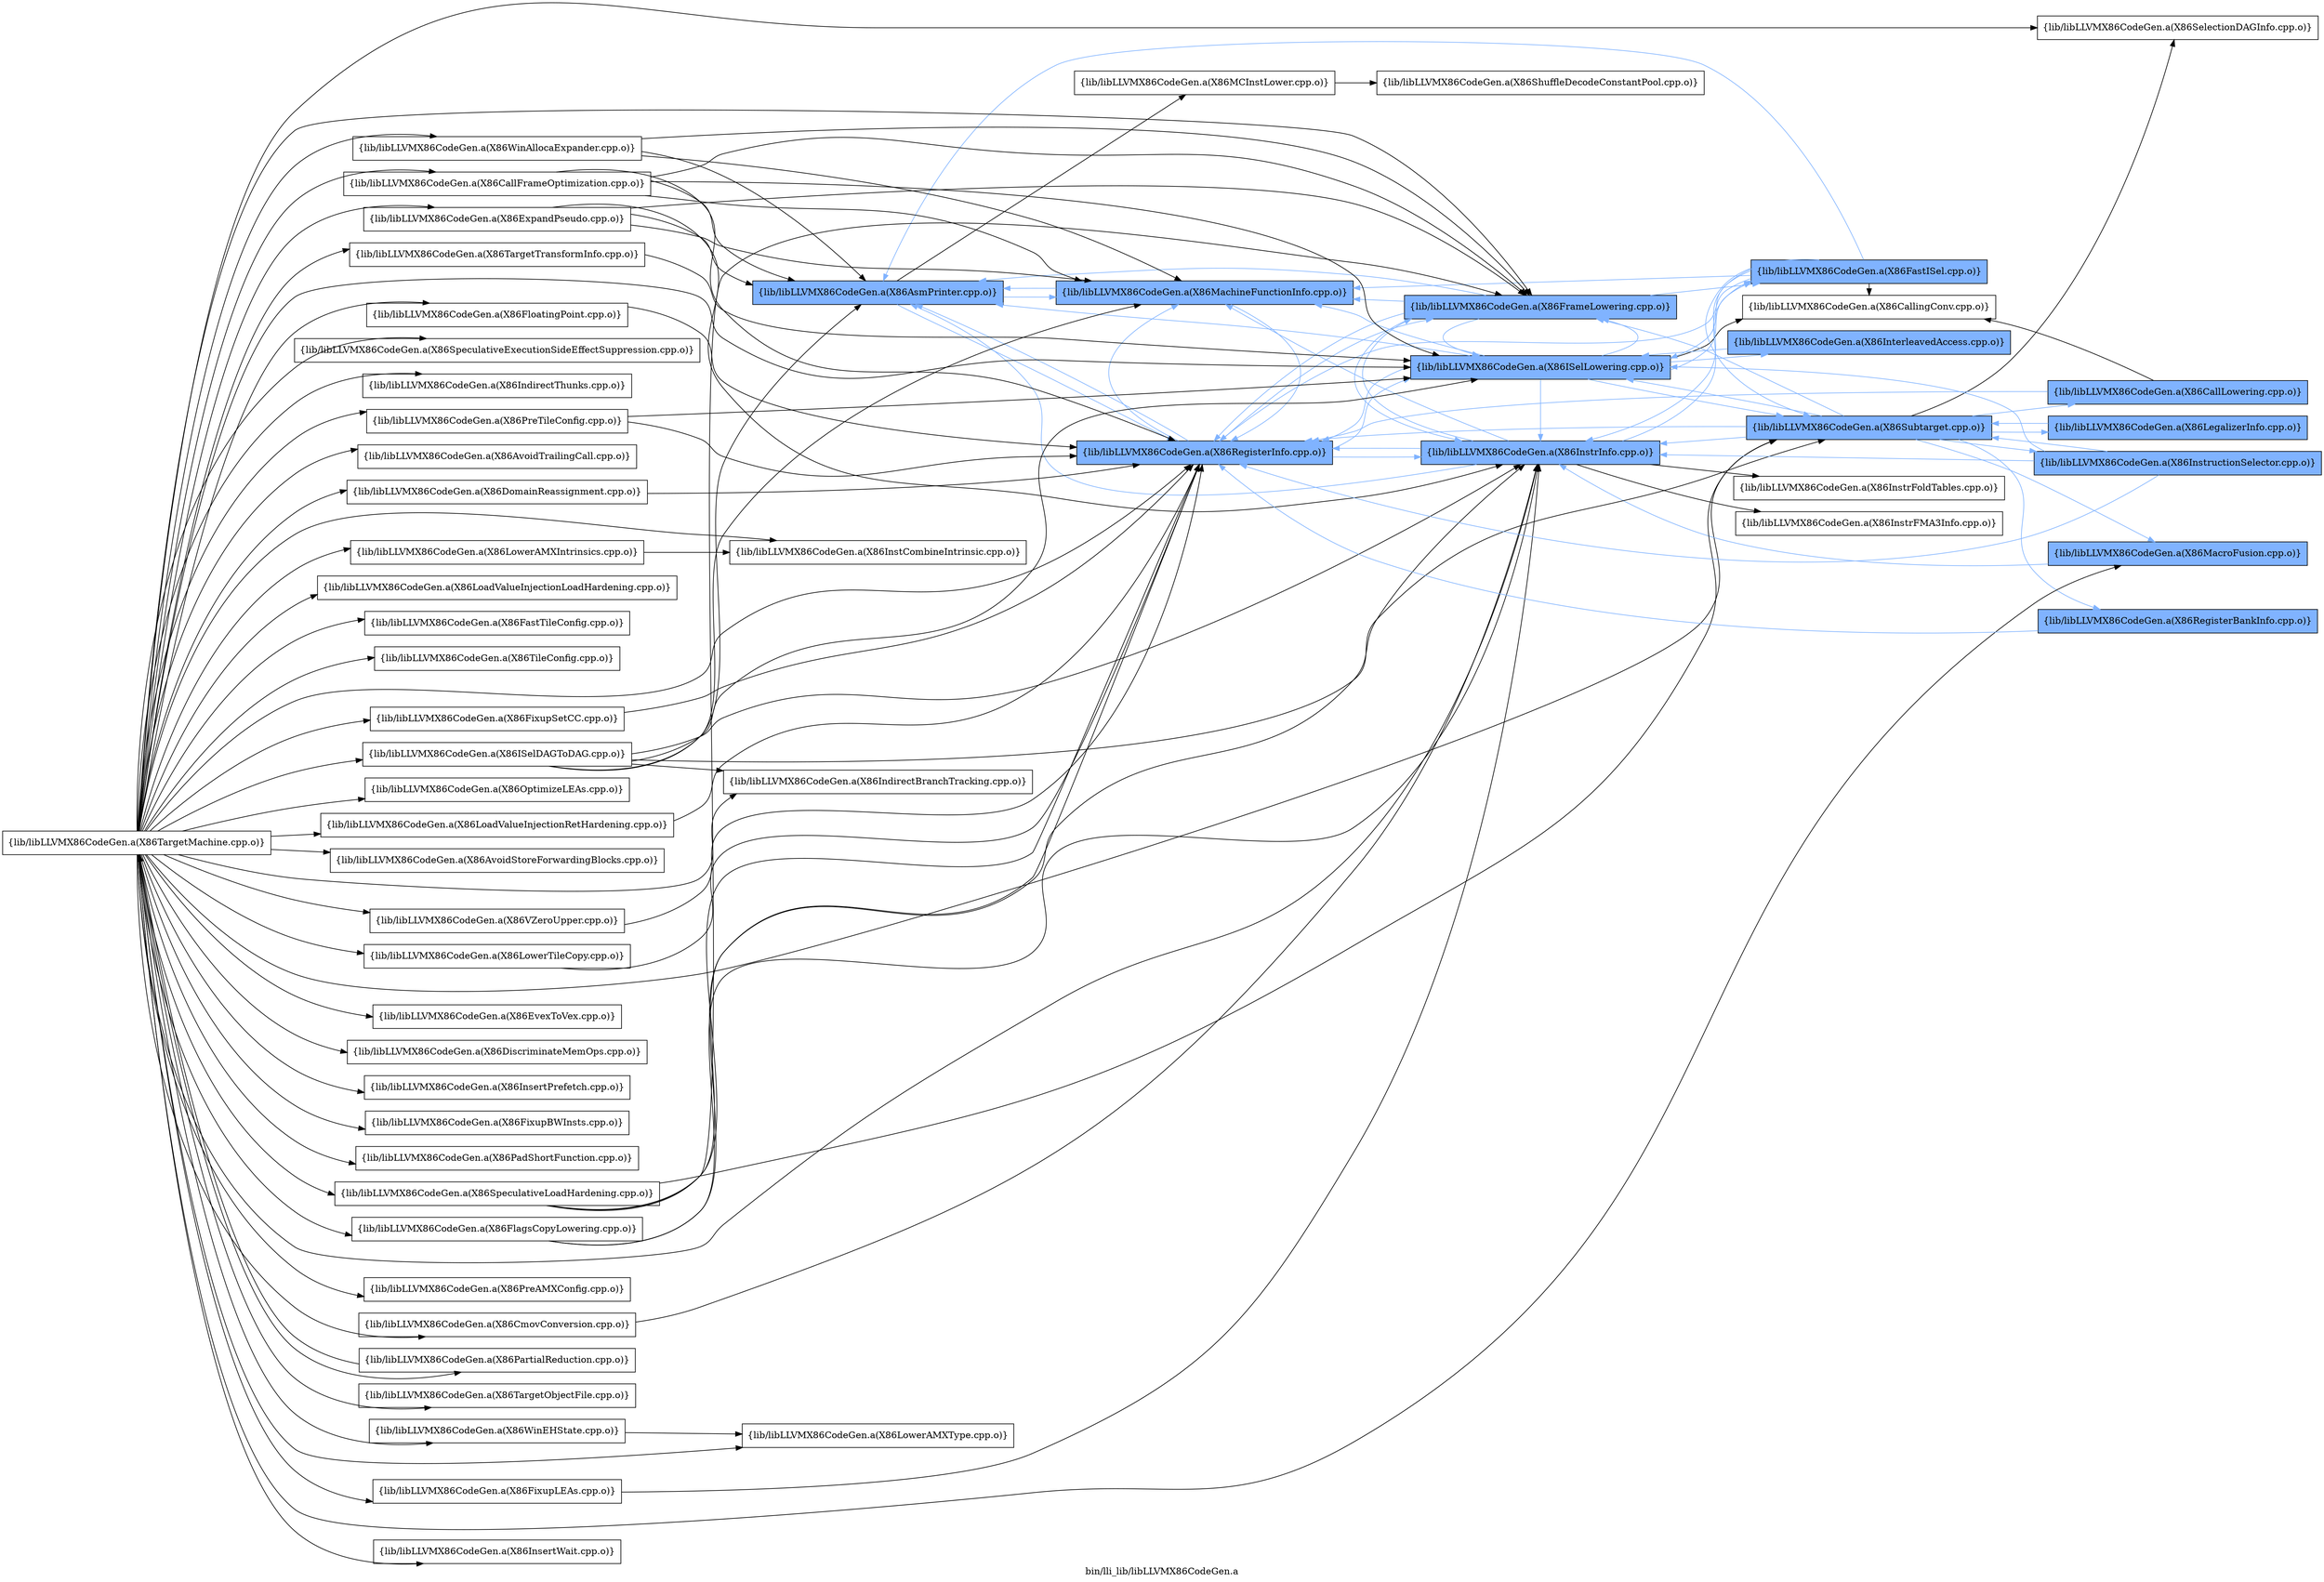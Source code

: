 digraph "bin/lli_lib/libLLVMX86CodeGen.a" {
	label="bin/lli_lib/libLLVMX86CodeGen.a";
	rankdir=LR;
	{ rank=same; Node0x5567e8cb9cd8;  }
	{ rank=same; Node0x5567e8cb36f8; Node0x5567e8cb2f28; Node0x5567e8cd6158;  }
	{ rank=same; Node0x5567e8cb2898; Node0x5567e8cd8048; Node0x5567e8cd9a88; Node0x5567e8cd8cc8;  }
	{ rank=same; Node0x5567e8cd78c8; Node0x5567e8cb4288; Node0x5567e8cb2028; Node0x5567e8cbf4a8; Node0x5567e8cd92b8; Node0x5567e8cb31f8;  }

	Node0x5567e8cb9cd8 [shape=record,shape=box,group=1,style=filled,fillcolor="0.600000 0.5 1",label="{lib/libLLVMX86CodeGen.a(X86AsmPrinter.cpp.o)}"];
	Node0x5567e8cb9cd8 -> Node0x5567e8cb36f8;
	Node0x5567e8cb9cd8 -> Node0x5567e8cb2f28[color="0.600000 0.5 1"];
	Node0x5567e8cb9cd8 -> Node0x5567e8cd6158[color="0.600000 0.5 1"];
	Node0x5567e8ccec28 [shape=record,shape=box,group=0,label="{lib/libLLVMX86CodeGen.a(X86TargetMachine.cpp.o)}"];
	Node0x5567e8ccec28 -> Node0x5567e8cd6158;
	Node0x5567e8ccec28 -> Node0x5567e8cd8048;
	Node0x5567e8ccec28 -> Node0x5567e8cd9a88;
	Node0x5567e8ccec28 -> Node0x5567e8cd8cc8;
	Node0x5567e8ccec28 -> Node0x5567e8cbf4a8;
	Node0x5567e8ccec28 -> Node0x5567e8cbe378;
	Node0x5567e8ccec28 -> Node0x5567e8cc5538;
	Node0x5567e8ccec28 -> Node0x5567e8ccec78;
	Node0x5567e8ccec28 -> Node0x5567e8cccdd8;
	Node0x5567e8ccec28 -> Node0x5567e8ccd148;
	Node0x5567e8ccec28 -> Node0x5567e8ccbfc8;
	Node0x5567e8ccec28 -> Node0x5567e8cd3138;
	Node0x5567e8ccec28 -> Node0x5567e8cd2418;
	Node0x5567e8ccec28 -> Node0x5567e8cd48f8;
	Node0x5567e8ccec28 -> Node0x5567e8cd2828;
	Node0x5567e8ccec28 -> Node0x5567e8cd1a68;
	Node0x5567e8ccec28 -> Node0x5567e8ccfd58;
	Node0x5567e8ccec28 -> Node0x5567e8cd0528;
	Node0x5567e8ccec28 -> Node0x5567e8cd98f8;
	Node0x5567e8ccec28 -> Node0x5567e8cd8db8;
	Node0x5567e8ccec28 -> Node0x5567e8cd9088;
	Node0x5567e8ccec28 -> Node0x5567e8cd8778;
	Node0x5567e8ccec28 -> Node0x5567e8ccbe88;
	Node0x5567e8ccec28 -> Node0x5567e8ccc248;
	Node0x5567e8ccec28 -> Node0x5567e8ccc478;
	Node0x5567e8ccec28 -> Node0x5567e8ccd198;
	Node0x5567e8ccec28 -> Node0x5567e8cd2d28;
	Node0x5567e8ccec28 -> Node0x5567e8cd3318;
	Node0x5567e8ccec28 -> Node0x5567e8cd31d8;
	Node0x5567e8ccec28 -> Node0x5567e8cd38b8;
	Node0x5567e8ccec28 -> Node0x5567e8cd49e8;
	Node0x5567e8ccec28 -> Node0x5567e8ccfc18;
	Node0x5567e8ccec28 -> Node0x5567e8cbed78;
	Node0x5567e8ccec28 -> Node0x5567e8cbf728;
	Node0x5567e8ccec28 -> Node0x5567e8cc0628;
	Node0x5567e8ccec28 -> Node0x5567e8cbf9a8;
	Node0x5567e8ccec28 -> Node0x5567e8cbfc78;
	Node0x5567e8ccec28 -> Node0x5567e8cc1758;
	Node0x5567e8ccec28 -> Node0x5567e8cc0f38;
	Node0x5567e8ccec28 -> Node0x5567e8cb6628;
	Node0x5567e8ccec28 -> Node0x5567e8cb6678;
	Node0x5567e8ccec28 -> Node0x5567e8cb24d8;
	Node0x5567e8ccec28 -> Node0x5567e8ccaa88;
	Node0x5567e8ccec28 -> Node0x5567e8cc8648;
	Node0x5567e8ccec28 -> Node0x5567e8cc8dc8;
	Node0x5567e8cb36f8 [shape=record,shape=box,group=0,label="{lib/libLLVMX86CodeGen.a(X86MCInstLower.cpp.o)}"];
	Node0x5567e8cb36f8 -> Node0x5567e8cb2898;
	Node0x5567e8cb2f28 [shape=record,shape=box,group=1,style=filled,fillcolor="0.600000 0.5 1",label="{lib/libLLVMX86CodeGen.a(X86MachineFunctionInfo.cpp.o)}"];
	Node0x5567e8cb2f28 -> Node0x5567e8cb9cd8[color="0.600000 0.5 1"];
	Node0x5567e8cb2f28 -> Node0x5567e8cd6158[color="0.600000 0.5 1"];
	Node0x5567e8cd6158 [shape=record,shape=box,group=1,style=filled,fillcolor="0.600000 0.5 1",label="{lib/libLLVMX86CodeGen.a(X86RegisterInfo.cpp.o)}"];
	Node0x5567e8cd6158 -> Node0x5567e8cb9cd8[color="0.600000 0.5 1"];
	Node0x5567e8cd6158 -> Node0x5567e8cb2f28[color="0.600000 0.5 1"];
	Node0x5567e8cd6158 -> Node0x5567e8cd8048[color="0.600000 0.5 1"];
	Node0x5567e8cd6158 -> Node0x5567e8cd9a88[color="0.600000 0.5 1"];
	Node0x5567e8cd6158 -> Node0x5567e8cd8cc8[color="0.600000 0.5 1"];
	Node0x5567e8cb2898 [shape=record,shape=box,group=0,label="{lib/libLLVMX86CodeGen.a(X86ShuffleDecodeConstantPool.cpp.o)}"];
	Node0x5567e8cd8048 [shape=record,shape=box,group=1,style=filled,fillcolor="0.600000 0.5 1",label="{lib/libLLVMX86CodeGen.a(X86ISelLowering.cpp.o)}"];
	Node0x5567e8cd8048 -> Node0x5567e8cb9cd8[color="0.600000 0.5 1"];
	Node0x5567e8cd8048 -> Node0x5567e8cb2f28[color="0.600000 0.5 1"];
	Node0x5567e8cd8048 -> Node0x5567e8cd6158[color="0.600000 0.5 1"];
	Node0x5567e8cd8048 -> Node0x5567e8cd78c8[color="0.600000 0.5 1"];
	Node0x5567e8cd8048 -> Node0x5567e8cd9a88[color="0.600000 0.5 1"];
	Node0x5567e8cd8048 -> Node0x5567e8cd8cc8[color="0.600000 0.5 1"];
	Node0x5567e8cd8048 -> Node0x5567e8cb4288;
	Node0x5567e8cd8048 -> Node0x5567e8cb2028[color="0.600000 0.5 1"];
	Node0x5567e8cd8048 -> Node0x5567e8cbf4a8[color="0.600000 0.5 1"];
	Node0x5567e8cd9a88 [shape=record,shape=box,group=1,style=filled,fillcolor="0.600000 0.5 1",label="{lib/libLLVMX86CodeGen.a(X86InstrInfo.cpp.o)}"];
	Node0x5567e8cd9a88 -> Node0x5567e8cb9cd8[color="0.600000 0.5 1"];
	Node0x5567e8cd9a88 -> Node0x5567e8cb2f28[color="0.600000 0.5 1"];
	Node0x5567e8cd9a88 -> Node0x5567e8cd6158[color="0.600000 0.5 1"];
	Node0x5567e8cd9a88 -> Node0x5567e8cd78c8[color="0.600000 0.5 1"];
	Node0x5567e8cd9a88 -> Node0x5567e8cd92b8;
	Node0x5567e8cd9a88 -> Node0x5567e8cd8cc8[color="0.600000 0.5 1"];
	Node0x5567e8cd9a88 -> Node0x5567e8cb31f8;
	Node0x5567e8cd8cc8 [shape=record,shape=box,group=1,style=filled,fillcolor="0.600000 0.5 1",label="{lib/libLLVMX86CodeGen.a(X86FrameLowering.cpp.o)}"];
	Node0x5567e8cd8cc8 -> Node0x5567e8cb9cd8[color="0.600000 0.5 1"];
	Node0x5567e8cd8cc8 -> Node0x5567e8cb2f28[color="0.600000 0.5 1"];
	Node0x5567e8cd8cc8 -> Node0x5567e8cd6158[color="0.600000 0.5 1"];
	Node0x5567e8cd8cc8 -> Node0x5567e8cd8048[color="0.600000 0.5 1"];
	Node0x5567e8cd8cc8 -> Node0x5567e8cd78c8[color="0.600000 0.5 1"];
	Node0x5567e8cd8cc8 -> Node0x5567e8cd9a88[color="0.600000 0.5 1"];
	Node0x5567e8cd78c8 [shape=record,shape=box,group=1,style=filled,fillcolor="0.600000 0.5 1",label="{lib/libLLVMX86CodeGen.a(X86FastISel.cpp.o)}"];
	Node0x5567e8cd78c8 -> Node0x5567e8cb9cd8[color="0.600000 0.5 1"];
	Node0x5567e8cd78c8 -> Node0x5567e8cb2f28[color="0.600000 0.5 1"];
	Node0x5567e8cd78c8 -> Node0x5567e8cd6158[color="0.600000 0.5 1"];
	Node0x5567e8cd78c8 -> Node0x5567e8cd8048[color="0.600000 0.5 1"];
	Node0x5567e8cd78c8 -> Node0x5567e8cd9a88[color="0.600000 0.5 1"];
	Node0x5567e8cd78c8 -> Node0x5567e8cb4288;
	Node0x5567e8cd78c8 -> Node0x5567e8cbf4a8[color="0.600000 0.5 1"];
	Node0x5567e8cb4288 [shape=record,shape=box,group=0,label="{lib/libLLVMX86CodeGen.a(X86CallingConv.cpp.o)}"];
	Node0x5567e8cb2028 [shape=record,shape=box,group=1,style=filled,fillcolor="0.600000 0.5 1",label="{lib/libLLVMX86CodeGen.a(X86InterleavedAccess.cpp.o)}"];
	Node0x5567e8cb2028 -> Node0x5567e8cd8048[color="0.600000 0.5 1"];
	Node0x5567e8cbf4a8 [shape=record,shape=box,group=1,style=filled,fillcolor="0.600000 0.5 1",label="{lib/libLLVMX86CodeGen.a(X86Subtarget.cpp.o)}"];
	Node0x5567e8cbf4a8 -> Node0x5567e8cd6158[color="0.600000 0.5 1"];
	Node0x5567e8cbf4a8 -> Node0x5567e8cd8048[color="0.600000 0.5 1"];
	Node0x5567e8cbf4a8 -> Node0x5567e8cd9a88[color="0.600000 0.5 1"];
	Node0x5567e8cbf4a8 -> Node0x5567e8cd8cc8[color="0.600000 0.5 1"];
	Node0x5567e8cbf4a8 -> Node0x5567e8cbe378;
	Node0x5567e8cbf4a8 -> Node0x5567e8cbd5b8[color="0.600000 0.5 1"];
	Node0x5567e8cbf4a8 -> Node0x5567e8cbd388[color="0.600000 0.5 1"];
	Node0x5567e8cbf4a8 -> Node0x5567e8cbcd48[color="0.600000 0.5 1"];
	Node0x5567e8cbf4a8 -> Node0x5567e8cbc0c8[color="0.600000 0.5 1"];
	Node0x5567e8cbf4a8 -> Node0x5567e8cc5538[color="0.600000 0.5 1"];
	Node0x5567e8cd92b8 [shape=record,shape=box,group=0,label="{lib/libLLVMX86CodeGen.a(X86InstrFoldTables.cpp.o)}"];
	Node0x5567e8cb31f8 [shape=record,shape=box,group=0,label="{lib/libLLVMX86CodeGen.a(X86InstrFMA3Info.cpp.o)}"];
	Node0x5567e8cbe378 [shape=record,shape=box,group=0,label="{lib/libLLVMX86CodeGen.a(X86SelectionDAGInfo.cpp.o)}"];
	Node0x5567e8cbd5b8 [shape=record,shape=box,group=1,style=filled,fillcolor="0.600000 0.5 1",label="{lib/libLLVMX86CodeGen.a(X86CallLowering.cpp.o)}"];
	Node0x5567e8cbd5b8 -> Node0x5567e8cd6158[color="0.600000 0.5 1"];
	Node0x5567e8cbd5b8 -> Node0x5567e8cb4288;
	Node0x5567e8cbd388 [shape=record,shape=box,group=1,style=filled,fillcolor="0.600000 0.5 1",label="{lib/libLLVMX86CodeGen.a(X86LegalizerInfo.cpp.o)}"];
	Node0x5567e8cbd388 -> Node0x5567e8cbf4a8[color="0.600000 0.5 1"];
	Node0x5567e8cbcd48 [shape=record,shape=box,group=1,style=filled,fillcolor="0.600000 0.5 1",label="{lib/libLLVMX86CodeGen.a(X86RegisterBankInfo.cpp.o)}"];
	Node0x5567e8cbcd48 -> Node0x5567e8cd6158[color="0.600000 0.5 1"];
	Node0x5567e8cbc0c8 [shape=record,shape=box,group=1,style=filled,fillcolor="0.600000 0.5 1",label="{lib/libLLVMX86CodeGen.a(X86InstructionSelector.cpp.o)}"];
	Node0x5567e8cbc0c8 -> Node0x5567e8cd6158[color="0.600000 0.5 1"];
	Node0x5567e8cbc0c8 -> Node0x5567e8cd8048[color="0.600000 0.5 1"];
	Node0x5567e8cbc0c8 -> Node0x5567e8cd9a88[color="0.600000 0.5 1"];
	Node0x5567e8cbc0c8 -> Node0x5567e8cbf4a8[color="0.600000 0.5 1"];
	Node0x5567e8cc5538 [shape=record,shape=box,group=1,style=filled,fillcolor="0.600000 0.5 1",label="{lib/libLLVMX86CodeGen.a(X86MacroFusion.cpp.o)}"];
	Node0x5567e8cc5538 -> Node0x5567e8cd9a88[color="0.600000 0.5 1"];
	Node0x5567e8ccec78 [shape=record,shape=box,group=0,label="{lib/libLLVMX86CodeGen.a(X86InstCombineIntrinsic.cpp.o)}"];
	Node0x5567e8cccdd8 [shape=record,shape=box,group=0,label="{lib/libLLVMX86CodeGen.a(X86SpeculativeExecutionSideEffectSuppression.cpp.o)}"];
	Node0x5567e8ccd148 [shape=record,shape=box,group=0,label="{lib/libLLVMX86CodeGen.a(X86IndirectThunks.cpp.o)}"];
	Node0x5567e8ccbfc8 [shape=record,shape=box,group=0,label="{lib/libLLVMX86CodeGen.a(X86LoadValueInjectionRetHardening.cpp.o)}"];
	Node0x5567e8ccbfc8 -> Node0x5567e8cd6158;
	Node0x5567e8cd3138 [shape=record,shape=box,group=0,label="{lib/libLLVMX86CodeGen.a(X86AvoidTrailingCall.cpp.o)}"];
	Node0x5567e8cd2418 [shape=record,shape=box,group=0,label="{lib/libLLVMX86CodeGen.a(X86ExpandPseudo.cpp.o)}"];
	Node0x5567e8cd2418 -> Node0x5567e8cb9cd8;
	Node0x5567e8cd2418 -> Node0x5567e8cb2f28;
	Node0x5567e8cd2418 -> Node0x5567e8cd9a88;
	Node0x5567e8cd2418 -> Node0x5567e8cd8cc8;
	Node0x5567e8cd48f8 [shape=record,shape=box,group=0,label="{lib/libLLVMX86CodeGen.a(X86LowerTileCopy.cpp.o)}"];
	Node0x5567e8cd48f8 -> Node0x5567e8cd6158;
	Node0x5567e8cd2828 [shape=record,shape=box,group=0,label="{lib/libLLVMX86CodeGen.a(X86FloatingPoint.cpp.o)}"];
	Node0x5567e8cd2828 -> Node0x5567e8cd6158;
	Node0x5567e8cd1a68 [shape=record,shape=box,group=0,label="{lib/libLLVMX86CodeGen.a(X86LoadValueInjectionLoadHardening.cpp.o)}"];
	Node0x5567e8ccfd58 [shape=record,shape=box,group=0,label="{lib/libLLVMX86CodeGen.a(X86FastTileConfig.cpp.o)}"];
	Node0x5567e8cd0528 [shape=record,shape=box,group=0,label="{lib/libLLVMX86CodeGen.a(X86TileConfig.cpp.o)}"];
	Node0x5567e8cd98f8 [shape=record,shape=box,group=0,label="{lib/libLLVMX86CodeGen.a(X86SpeculativeLoadHardening.cpp.o)}"];
	Node0x5567e8cd98f8 -> Node0x5567e8cd6158;
	Node0x5567e8cd98f8 -> Node0x5567e8cd9a88;
	Node0x5567e8cd98f8 -> Node0x5567e8cd8cc8;
	Node0x5567e8cd98f8 -> Node0x5567e8cbf4a8;
	Node0x5567e8cd8db8 [shape=record,shape=box,group=0,label="{lib/libLLVMX86CodeGen.a(X86FlagsCopyLowering.cpp.o)}"];
	Node0x5567e8cd8db8 -> Node0x5567e8cd6158;
	Node0x5567e8cd8db8 -> Node0x5567e8cd9a88;
	Node0x5567e8cd9088 [shape=record,shape=box,group=0,label="{lib/libLLVMX86CodeGen.a(X86FixupSetCC.cpp.o)}"];
	Node0x5567e8cd9088 -> Node0x5567e8cd6158;
	Node0x5567e8cd8778 [shape=record,shape=box,group=0,label="{lib/libLLVMX86CodeGen.a(X86OptimizeLEAs.cpp.o)}"];
	Node0x5567e8ccbe88 [shape=record,shape=box,group=0,label="{lib/libLLVMX86CodeGen.a(X86CallFrameOptimization.cpp.o)}"];
	Node0x5567e8ccbe88 -> Node0x5567e8cb9cd8;
	Node0x5567e8ccbe88 -> Node0x5567e8cb2f28;
	Node0x5567e8ccbe88 -> Node0x5567e8cd6158;
	Node0x5567e8ccbe88 -> Node0x5567e8cd8048;
	Node0x5567e8ccbe88 -> Node0x5567e8cd8cc8;
	Node0x5567e8ccc248 [shape=record,shape=box,group=0,label="{lib/libLLVMX86CodeGen.a(X86AvoidStoreForwardingBlocks.cpp.o)}"];
	Node0x5567e8ccc478 [shape=record,shape=box,group=0,label="{lib/libLLVMX86CodeGen.a(X86PreTileConfig.cpp.o)}"];
	Node0x5567e8ccc478 -> Node0x5567e8cd6158;
	Node0x5567e8ccc478 -> Node0x5567e8cd8048;
	Node0x5567e8ccd198 [shape=record,shape=box,group=0,label="{lib/libLLVMX86CodeGen.a(X86CmovConversion.cpp.o)}"];
	Node0x5567e8ccd198 -> Node0x5567e8cd9a88;
	Node0x5567e8cd2d28 [shape=record,shape=box,group=0,label="{lib/libLLVMX86CodeGen.a(X86ISelDAGToDAG.cpp.o)}"];
	Node0x5567e8cd2d28 -> Node0x5567e8cb9cd8;
	Node0x5567e8cd2d28 -> Node0x5567e8cb2f28;
	Node0x5567e8cd2d28 -> Node0x5567e8cd8048;
	Node0x5567e8cd2d28 -> Node0x5567e8cd9a88;
	Node0x5567e8cd2d28 -> Node0x5567e8cbf4a8;
	Node0x5567e8cd2d28 -> Node0x5567e8cd3318;
	Node0x5567e8cd3318 [shape=record,shape=box,group=0,label="{lib/libLLVMX86CodeGen.a(X86IndirectBranchTracking.cpp.o)}"];
	Node0x5567e8cd31d8 [shape=record,shape=box,group=0,label="{lib/libLLVMX86CodeGen.a(X86EvexToVex.cpp.o)}"];
	Node0x5567e8cd38b8 [shape=record,shape=box,group=0,label="{lib/libLLVMX86CodeGen.a(X86DiscriminateMemOps.cpp.o)}"];
	Node0x5567e8cd49e8 [shape=record,shape=box,group=0,label="{lib/libLLVMX86CodeGen.a(X86InsertPrefetch.cpp.o)}"];
	Node0x5567e8ccfc18 [shape=record,shape=box,group=0,label="{lib/libLLVMX86CodeGen.a(X86FixupBWInsts.cpp.o)}"];
	Node0x5567e8cbed78 [shape=record,shape=box,group=0,label="{lib/libLLVMX86CodeGen.a(X86PadShortFunction.cpp.o)}"];
	Node0x5567e8cbf728 [shape=record,shape=box,group=0,label="{lib/libLLVMX86CodeGen.a(X86FixupLEAs.cpp.o)}"];
	Node0x5567e8cbf728 -> Node0x5567e8cd9a88;
	Node0x5567e8cc0628 [shape=record,shape=box,group=0,label="{lib/libLLVMX86CodeGen.a(X86LowerAMXIntrinsics.cpp.o)}"];
	Node0x5567e8cc0628 -> Node0x5567e8ccec78;
	Node0x5567e8cbf9a8 [shape=record,shape=box,group=0,label="{lib/libLLVMX86CodeGen.a(X86LowerAMXType.cpp.o)}"];
	Node0x5567e8cbfc78 [shape=record,shape=box,group=0,label="{lib/libLLVMX86CodeGen.a(X86PreAMXConfig.cpp.o)}"];
	Node0x5567e8cc1758 [shape=record,shape=box,group=0,label="{lib/libLLVMX86CodeGen.a(X86DomainReassignment.cpp.o)}"];
	Node0x5567e8cc1758 -> Node0x5567e8cd6158;
	Node0x5567e8cc0f38 [shape=record,shape=box,group=0,label="{lib/libLLVMX86CodeGen.a(X86PartialReduction.cpp.o)}"];
	Node0x5567e8cc0f38 -> Node0x5567e8ccec28;
	Node0x5567e8cb6628 [shape=record,shape=box,group=0,label="{lib/libLLVMX86CodeGen.a(X86TargetObjectFile.cpp.o)}"];
	Node0x5567e8cb6678 [shape=record,shape=box,group=0,label="{lib/libLLVMX86CodeGen.a(X86TargetTransformInfo.cpp.o)}"];
	Node0x5567e8cb6678 -> Node0x5567e8cd8048;
	Node0x5567e8cb24d8 [shape=record,shape=box,group=0,label="{lib/libLLVMX86CodeGen.a(X86VZeroUpper.cpp.o)}"];
	Node0x5567e8cb24d8 -> Node0x5567e8cd6158;
	Node0x5567e8ccaa88 [shape=record,shape=box,group=0,label="{lib/libLLVMX86CodeGen.a(X86WinAllocaExpander.cpp.o)}"];
	Node0x5567e8ccaa88 -> Node0x5567e8cb9cd8;
	Node0x5567e8ccaa88 -> Node0x5567e8cb2f28;
	Node0x5567e8ccaa88 -> Node0x5567e8cd8cc8;
	Node0x5567e8cc8648 [shape=record,shape=box,group=0,label="{lib/libLLVMX86CodeGen.a(X86WinEHState.cpp.o)}"];
	Node0x5567e8cc8648 -> Node0x5567e8cbf9a8;
	Node0x5567e8cc8dc8 [shape=record,shape=box,group=0,label="{lib/libLLVMX86CodeGen.a(X86InsertWait.cpp.o)}"];
}
